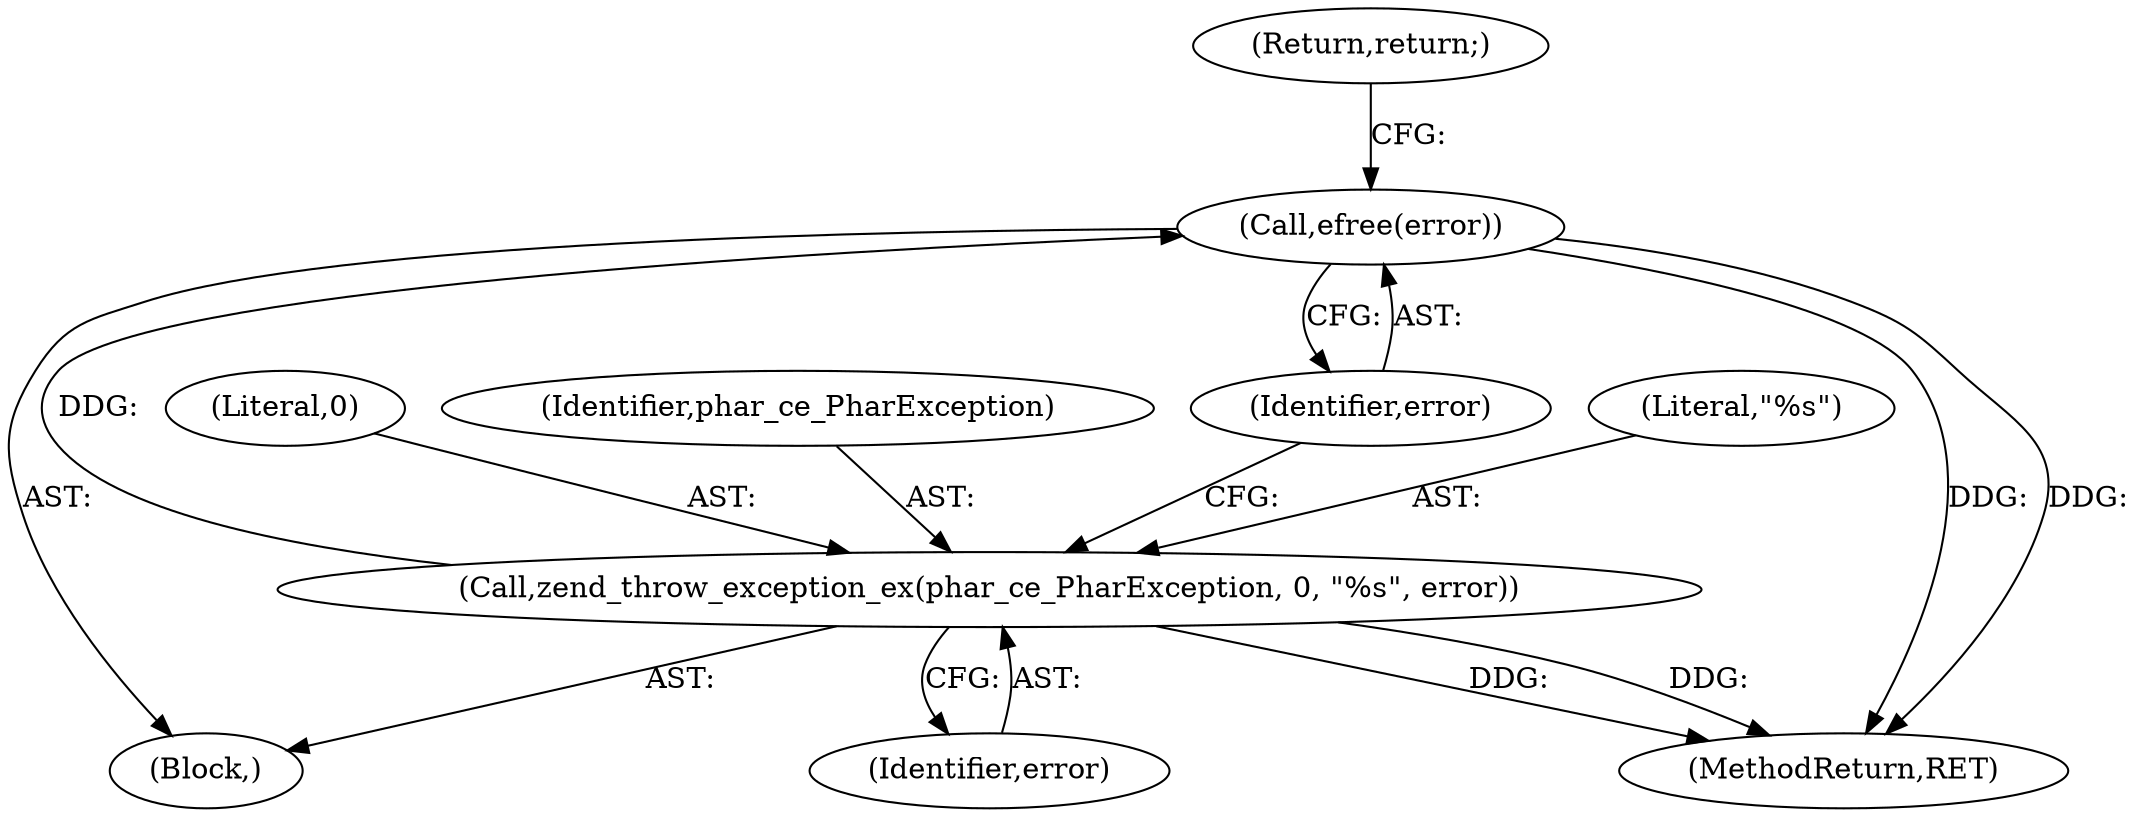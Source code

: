 digraph "0_php_1e9b175204e3286d64dfd6c9f09151c31b5e099a_0@pointer" {
"1000153" [label="(Call,efree(error))"];
"1000148" [label="(Call,zend_throw_exception_ex(phar_ce_PharException, 0, \"%s\", error))"];
"1000152" [label="(Identifier,error)"];
"1000148" [label="(Call,zend_throw_exception_ex(phar_ce_PharException, 0, \"%s\", error))"];
"1000155" [label="(Return,return;)"];
"1000150" [label="(Literal,0)"];
"1000147" [label="(Block,)"];
"1000158" [label="(MethodReturn,RET)"];
"1000149" [label="(Identifier,phar_ce_PharException)"];
"1000153" [label="(Call,efree(error))"];
"1000154" [label="(Identifier,error)"];
"1000151" [label="(Literal,\"%s\")"];
"1000153" -> "1000147"  [label="AST: "];
"1000153" -> "1000154"  [label="CFG: "];
"1000154" -> "1000153"  [label="AST: "];
"1000155" -> "1000153"  [label="CFG: "];
"1000153" -> "1000158"  [label="DDG: "];
"1000153" -> "1000158"  [label="DDG: "];
"1000148" -> "1000153"  [label="DDG: "];
"1000148" -> "1000147"  [label="AST: "];
"1000148" -> "1000152"  [label="CFG: "];
"1000149" -> "1000148"  [label="AST: "];
"1000150" -> "1000148"  [label="AST: "];
"1000151" -> "1000148"  [label="AST: "];
"1000152" -> "1000148"  [label="AST: "];
"1000154" -> "1000148"  [label="CFG: "];
"1000148" -> "1000158"  [label="DDG: "];
"1000148" -> "1000158"  [label="DDG: "];
}
